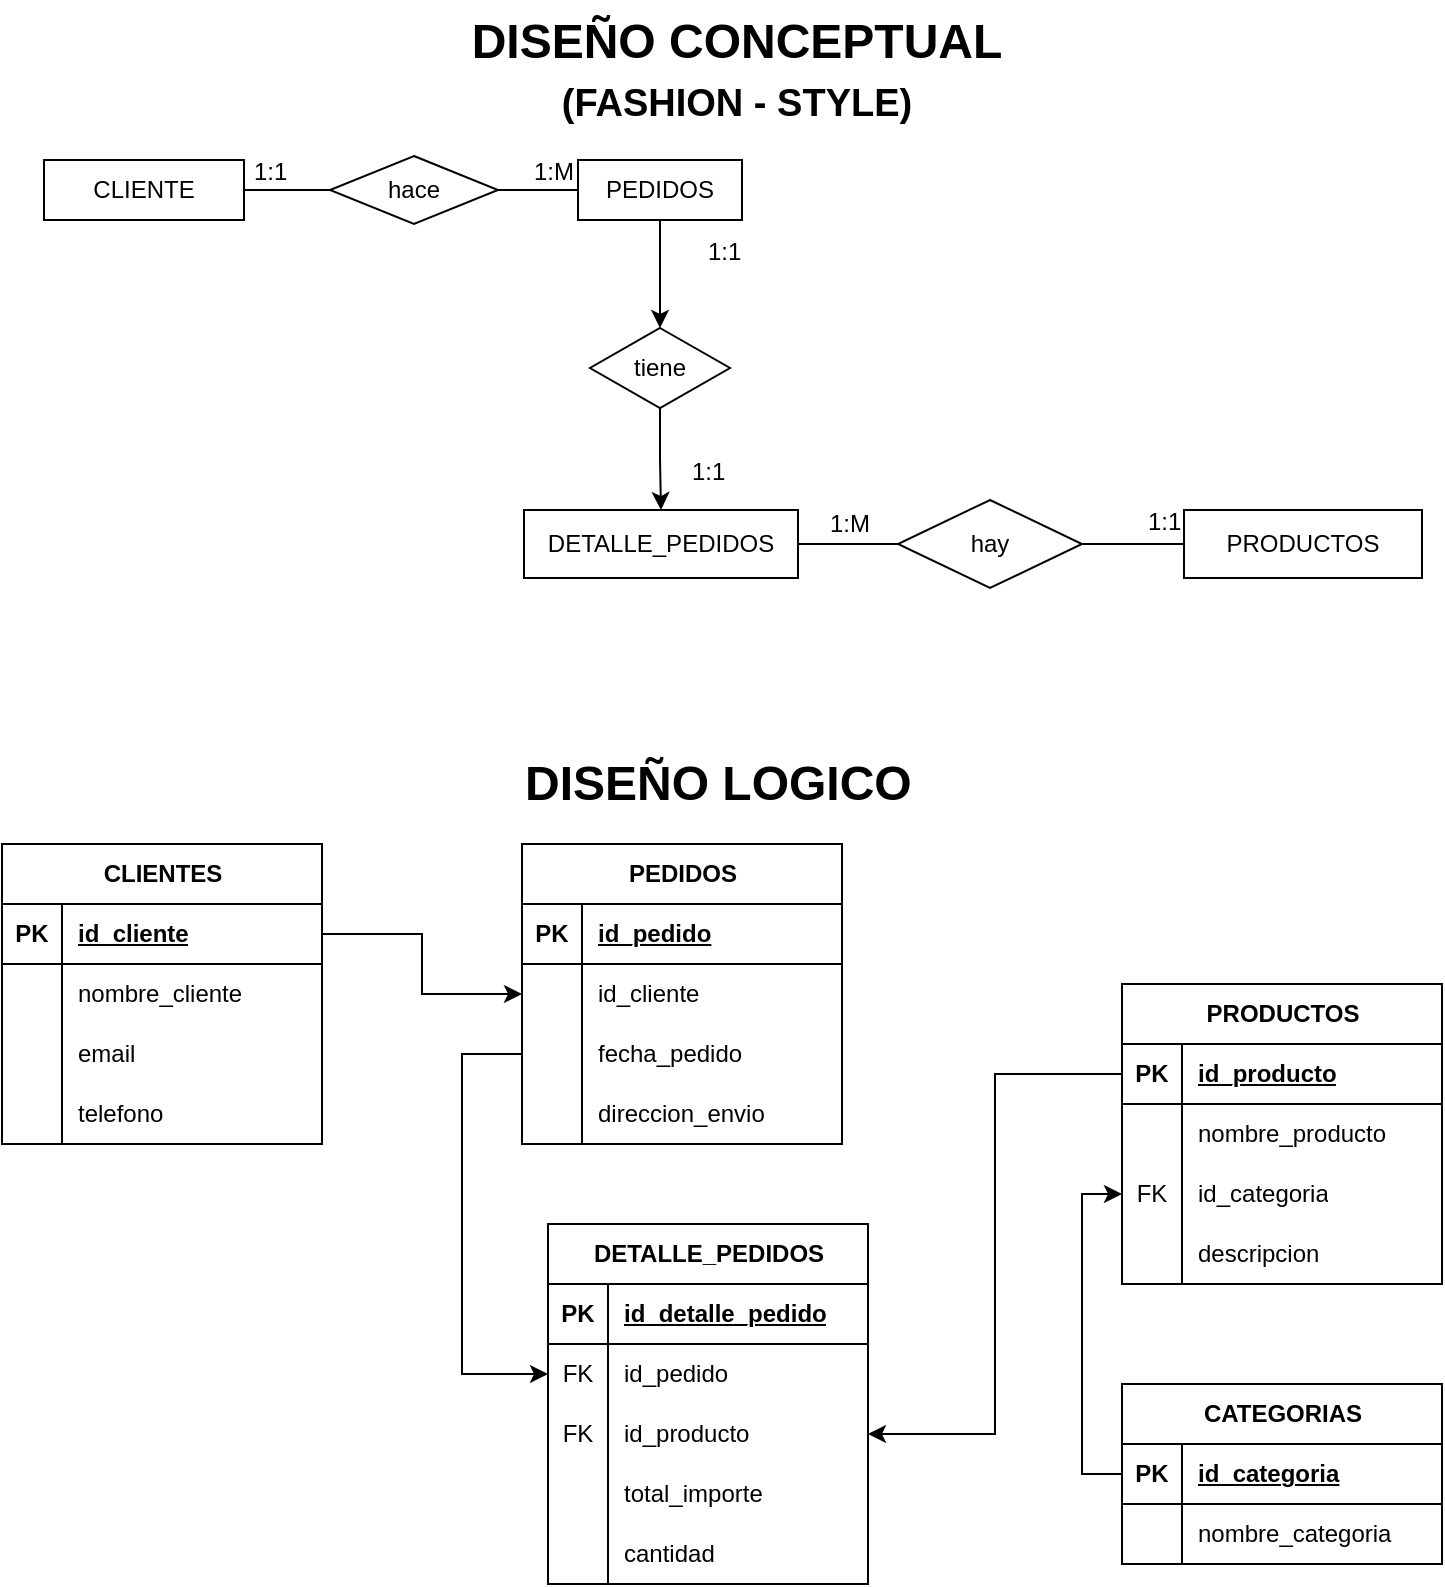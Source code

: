 <mxfile version="22.1.2" type="device">
  <diagram name="Página-1" id="K-dVmwbtRod-d93En4pR">
    <mxGraphModel dx="1036" dy="606" grid="1" gridSize="10" guides="1" tooltips="1" connect="1" arrows="1" fold="1" page="1" pageScale="1" pageWidth="827" pageHeight="1169" math="0" shadow="0">
      <root>
        <mxCell id="0" />
        <mxCell id="1" parent="0" />
        <mxCell id="k5RbDZ-e9wHqk4LvlFEf-1" value="PRODUCTOS" style="shape=table;startSize=30;container=1;collapsible=1;childLayout=tableLayout;fixedRows=1;rowLines=0;fontStyle=1;align=center;resizeLast=1;html=1;" parent="1" vertex="1">
          <mxGeometry x="570" y="546" width="160" height="150" as="geometry" />
        </mxCell>
        <mxCell id="k5RbDZ-e9wHqk4LvlFEf-2" value="" style="shape=tableRow;horizontal=0;startSize=0;swimlaneHead=0;swimlaneBody=0;fillColor=none;collapsible=0;dropTarget=0;points=[[0,0.5],[1,0.5]];portConstraint=eastwest;top=0;left=0;right=0;bottom=1;" parent="k5RbDZ-e9wHqk4LvlFEf-1" vertex="1">
          <mxGeometry y="30" width="160" height="30" as="geometry" />
        </mxCell>
        <mxCell id="k5RbDZ-e9wHqk4LvlFEf-3" value="PK" style="shape=partialRectangle;connectable=0;fillColor=none;top=0;left=0;bottom=0;right=0;fontStyle=1;overflow=hidden;whiteSpace=wrap;html=1;" parent="k5RbDZ-e9wHqk4LvlFEf-2" vertex="1">
          <mxGeometry width="30" height="30" as="geometry">
            <mxRectangle width="30" height="30" as="alternateBounds" />
          </mxGeometry>
        </mxCell>
        <mxCell id="k5RbDZ-e9wHqk4LvlFEf-4" value="id_producto" style="shape=partialRectangle;connectable=0;fillColor=none;top=0;left=0;bottom=0;right=0;align=left;spacingLeft=6;fontStyle=5;overflow=hidden;whiteSpace=wrap;html=1;" parent="k5RbDZ-e9wHqk4LvlFEf-2" vertex="1">
          <mxGeometry x="30" width="130" height="30" as="geometry">
            <mxRectangle width="130" height="30" as="alternateBounds" />
          </mxGeometry>
        </mxCell>
        <mxCell id="k5RbDZ-e9wHqk4LvlFEf-5" value="" style="shape=tableRow;horizontal=0;startSize=0;swimlaneHead=0;swimlaneBody=0;fillColor=none;collapsible=0;dropTarget=0;points=[[0,0.5],[1,0.5]];portConstraint=eastwest;top=0;left=0;right=0;bottom=0;" parent="k5RbDZ-e9wHqk4LvlFEf-1" vertex="1">
          <mxGeometry y="60" width="160" height="30" as="geometry" />
        </mxCell>
        <mxCell id="k5RbDZ-e9wHqk4LvlFEf-6" value="" style="shape=partialRectangle;connectable=0;fillColor=none;top=0;left=0;bottom=0;right=0;editable=1;overflow=hidden;whiteSpace=wrap;html=1;" parent="k5RbDZ-e9wHqk4LvlFEf-5" vertex="1">
          <mxGeometry width="30" height="30" as="geometry">
            <mxRectangle width="30" height="30" as="alternateBounds" />
          </mxGeometry>
        </mxCell>
        <mxCell id="k5RbDZ-e9wHqk4LvlFEf-7" value="nombre_producto" style="shape=partialRectangle;connectable=0;fillColor=none;top=0;left=0;bottom=0;right=0;align=left;spacingLeft=6;overflow=hidden;whiteSpace=wrap;html=1;" parent="k5RbDZ-e9wHqk4LvlFEf-5" vertex="1">
          <mxGeometry x="30" width="130" height="30" as="geometry">
            <mxRectangle width="130" height="30" as="alternateBounds" />
          </mxGeometry>
        </mxCell>
        <mxCell id="k5RbDZ-e9wHqk4LvlFEf-8" value="" style="shape=tableRow;horizontal=0;startSize=0;swimlaneHead=0;swimlaneBody=0;fillColor=none;collapsible=0;dropTarget=0;points=[[0,0.5],[1,0.5]];portConstraint=eastwest;top=0;left=0;right=0;bottom=0;" parent="k5RbDZ-e9wHqk4LvlFEf-1" vertex="1">
          <mxGeometry y="90" width="160" height="30" as="geometry" />
        </mxCell>
        <mxCell id="k5RbDZ-e9wHqk4LvlFEf-9" value="FK" style="shape=partialRectangle;connectable=0;fillColor=none;top=0;left=0;bottom=0;right=0;editable=1;overflow=hidden;whiteSpace=wrap;html=1;" parent="k5RbDZ-e9wHqk4LvlFEf-8" vertex="1">
          <mxGeometry width="30" height="30" as="geometry">
            <mxRectangle width="30" height="30" as="alternateBounds" />
          </mxGeometry>
        </mxCell>
        <mxCell id="k5RbDZ-e9wHqk4LvlFEf-10" value="id_categoria" style="shape=partialRectangle;connectable=0;fillColor=none;top=0;left=0;bottom=0;right=0;align=left;spacingLeft=6;overflow=hidden;whiteSpace=wrap;html=1;" parent="k5RbDZ-e9wHqk4LvlFEf-8" vertex="1">
          <mxGeometry x="30" width="130" height="30" as="geometry">
            <mxRectangle width="130" height="30" as="alternateBounds" />
          </mxGeometry>
        </mxCell>
        <mxCell id="k5RbDZ-e9wHqk4LvlFEf-11" value="" style="shape=tableRow;horizontal=0;startSize=0;swimlaneHead=0;swimlaneBody=0;fillColor=none;collapsible=0;dropTarget=0;points=[[0,0.5],[1,0.5]];portConstraint=eastwest;top=0;left=0;right=0;bottom=0;" parent="k5RbDZ-e9wHqk4LvlFEf-1" vertex="1">
          <mxGeometry y="120" width="160" height="30" as="geometry" />
        </mxCell>
        <mxCell id="k5RbDZ-e9wHqk4LvlFEf-12" value="" style="shape=partialRectangle;connectable=0;fillColor=none;top=0;left=0;bottom=0;right=0;editable=1;overflow=hidden;whiteSpace=wrap;html=1;" parent="k5RbDZ-e9wHqk4LvlFEf-11" vertex="1">
          <mxGeometry width="30" height="30" as="geometry">
            <mxRectangle width="30" height="30" as="alternateBounds" />
          </mxGeometry>
        </mxCell>
        <mxCell id="k5RbDZ-e9wHqk4LvlFEf-13" value="descripcion" style="shape=partialRectangle;connectable=0;fillColor=none;top=0;left=0;bottom=0;right=0;align=left;spacingLeft=6;overflow=hidden;whiteSpace=wrap;html=1;" parent="k5RbDZ-e9wHqk4LvlFEf-11" vertex="1">
          <mxGeometry x="30" width="130" height="30" as="geometry">
            <mxRectangle width="130" height="30" as="alternateBounds" />
          </mxGeometry>
        </mxCell>
        <mxCell id="k5RbDZ-e9wHqk4LvlFEf-20" value="DETALLE_PEDIDOS" style="shape=table;startSize=30;container=1;collapsible=1;childLayout=tableLayout;fixedRows=1;rowLines=0;fontStyle=1;align=center;resizeLast=1;html=1;" parent="1" vertex="1">
          <mxGeometry x="283" y="666" width="160" height="180" as="geometry" />
        </mxCell>
        <mxCell id="k5RbDZ-e9wHqk4LvlFEf-21" value="" style="shape=tableRow;horizontal=0;startSize=0;swimlaneHead=0;swimlaneBody=0;fillColor=none;collapsible=0;dropTarget=0;points=[[0,0.5],[1,0.5]];portConstraint=eastwest;top=0;left=0;right=0;bottom=1;" parent="k5RbDZ-e9wHqk4LvlFEf-20" vertex="1">
          <mxGeometry y="30" width="160" height="30" as="geometry" />
        </mxCell>
        <mxCell id="k5RbDZ-e9wHqk4LvlFEf-22" value="PK" style="shape=partialRectangle;connectable=0;fillColor=none;top=0;left=0;bottom=0;right=0;fontStyle=1;overflow=hidden;whiteSpace=wrap;html=1;" parent="k5RbDZ-e9wHqk4LvlFEf-21" vertex="1">
          <mxGeometry width="30" height="30" as="geometry">
            <mxRectangle width="30" height="30" as="alternateBounds" />
          </mxGeometry>
        </mxCell>
        <mxCell id="k5RbDZ-e9wHqk4LvlFEf-23" value="id_detalle_pedido" style="shape=partialRectangle;connectable=0;fillColor=none;top=0;left=0;bottom=0;right=0;align=left;spacingLeft=6;fontStyle=5;overflow=hidden;whiteSpace=wrap;html=1;" parent="k5RbDZ-e9wHqk4LvlFEf-21" vertex="1">
          <mxGeometry x="30" width="130" height="30" as="geometry">
            <mxRectangle width="130" height="30" as="alternateBounds" />
          </mxGeometry>
        </mxCell>
        <mxCell id="k5RbDZ-e9wHqk4LvlFEf-24" value="" style="shape=tableRow;horizontal=0;startSize=0;swimlaneHead=0;swimlaneBody=0;fillColor=none;collapsible=0;dropTarget=0;points=[[0,0.5],[1,0.5]];portConstraint=eastwest;top=0;left=0;right=0;bottom=0;" parent="k5RbDZ-e9wHqk4LvlFEf-20" vertex="1">
          <mxGeometry y="60" width="160" height="30" as="geometry" />
        </mxCell>
        <mxCell id="k5RbDZ-e9wHqk4LvlFEf-25" value="FK" style="shape=partialRectangle;connectable=0;fillColor=none;top=0;left=0;bottom=0;right=0;editable=1;overflow=hidden;whiteSpace=wrap;html=1;" parent="k5RbDZ-e9wHqk4LvlFEf-24" vertex="1">
          <mxGeometry width="30" height="30" as="geometry">
            <mxRectangle width="30" height="30" as="alternateBounds" />
          </mxGeometry>
        </mxCell>
        <mxCell id="k5RbDZ-e9wHqk4LvlFEf-26" value="id_pedido" style="shape=partialRectangle;connectable=0;fillColor=none;top=0;left=0;bottom=0;right=0;align=left;spacingLeft=6;overflow=hidden;whiteSpace=wrap;html=1;" parent="k5RbDZ-e9wHqk4LvlFEf-24" vertex="1">
          <mxGeometry x="30" width="130" height="30" as="geometry">
            <mxRectangle width="130" height="30" as="alternateBounds" />
          </mxGeometry>
        </mxCell>
        <mxCell id="k5RbDZ-e9wHqk4LvlFEf-27" value="" style="shape=tableRow;horizontal=0;startSize=0;swimlaneHead=0;swimlaneBody=0;fillColor=none;collapsible=0;dropTarget=0;points=[[0,0.5],[1,0.5]];portConstraint=eastwest;top=0;left=0;right=0;bottom=0;" parent="k5RbDZ-e9wHqk4LvlFEf-20" vertex="1">
          <mxGeometry y="90" width="160" height="30" as="geometry" />
        </mxCell>
        <mxCell id="k5RbDZ-e9wHqk4LvlFEf-28" value="FK" style="shape=partialRectangle;connectable=0;fillColor=none;top=0;left=0;bottom=0;right=0;editable=1;overflow=hidden;whiteSpace=wrap;html=1;" parent="k5RbDZ-e9wHqk4LvlFEf-27" vertex="1">
          <mxGeometry width="30" height="30" as="geometry">
            <mxRectangle width="30" height="30" as="alternateBounds" />
          </mxGeometry>
        </mxCell>
        <mxCell id="k5RbDZ-e9wHqk4LvlFEf-29" value="id_producto" style="shape=partialRectangle;connectable=0;fillColor=none;top=0;left=0;bottom=0;right=0;align=left;spacingLeft=6;overflow=hidden;whiteSpace=wrap;html=1;" parent="k5RbDZ-e9wHqk4LvlFEf-27" vertex="1">
          <mxGeometry x="30" width="130" height="30" as="geometry">
            <mxRectangle width="130" height="30" as="alternateBounds" />
          </mxGeometry>
        </mxCell>
        <mxCell id="k5RbDZ-e9wHqk4LvlFEf-30" value="" style="shape=tableRow;horizontal=0;startSize=0;swimlaneHead=0;swimlaneBody=0;fillColor=none;collapsible=0;dropTarget=0;points=[[0,0.5],[1,0.5]];portConstraint=eastwest;top=0;left=0;right=0;bottom=0;" parent="k5RbDZ-e9wHqk4LvlFEf-20" vertex="1">
          <mxGeometry y="120" width="160" height="30" as="geometry" />
        </mxCell>
        <mxCell id="k5RbDZ-e9wHqk4LvlFEf-31" value="" style="shape=partialRectangle;connectable=0;fillColor=none;top=0;left=0;bottom=0;right=0;editable=1;overflow=hidden;whiteSpace=wrap;html=1;" parent="k5RbDZ-e9wHqk4LvlFEf-30" vertex="1">
          <mxGeometry width="30" height="30" as="geometry">
            <mxRectangle width="30" height="30" as="alternateBounds" />
          </mxGeometry>
        </mxCell>
        <mxCell id="k5RbDZ-e9wHqk4LvlFEf-32" value="total_importe" style="shape=partialRectangle;connectable=0;fillColor=none;top=0;left=0;bottom=0;right=0;align=left;spacingLeft=6;overflow=hidden;whiteSpace=wrap;html=1;" parent="k5RbDZ-e9wHqk4LvlFEf-30" vertex="1">
          <mxGeometry x="30" width="130" height="30" as="geometry">
            <mxRectangle width="130" height="30" as="alternateBounds" />
          </mxGeometry>
        </mxCell>
        <mxCell id="k5RbDZ-e9wHqk4LvlFEf-33" value="" style="shape=tableRow;horizontal=0;startSize=0;swimlaneHead=0;swimlaneBody=0;fillColor=none;collapsible=0;dropTarget=0;points=[[0,0.5],[1,0.5]];portConstraint=eastwest;top=0;left=0;right=0;bottom=0;" parent="k5RbDZ-e9wHqk4LvlFEf-20" vertex="1">
          <mxGeometry y="150" width="160" height="30" as="geometry" />
        </mxCell>
        <mxCell id="k5RbDZ-e9wHqk4LvlFEf-34" value="" style="shape=partialRectangle;connectable=0;fillColor=none;top=0;left=0;bottom=0;right=0;editable=1;overflow=hidden;whiteSpace=wrap;html=1;" parent="k5RbDZ-e9wHqk4LvlFEf-33" vertex="1">
          <mxGeometry width="30" height="30" as="geometry">
            <mxRectangle width="30" height="30" as="alternateBounds" />
          </mxGeometry>
        </mxCell>
        <mxCell id="k5RbDZ-e9wHqk4LvlFEf-35" value="cantidad" style="shape=partialRectangle;connectable=0;fillColor=none;top=0;left=0;bottom=0;right=0;align=left;spacingLeft=6;overflow=hidden;whiteSpace=wrap;html=1;" parent="k5RbDZ-e9wHqk4LvlFEf-33" vertex="1">
          <mxGeometry x="30" width="130" height="30" as="geometry">
            <mxRectangle width="130" height="30" as="alternateBounds" />
          </mxGeometry>
        </mxCell>
        <mxCell id="k5RbDZ-e9wHqk4LvlFEf-36" value="PEDIDOS" style="shape=table;startSize=30;container=1;collapsible=1;childLayout=tableLayout;fixedRows=1;rowLines=0;fontStyle=1;align=center;resizeLast=1;html=1;" parent="1" vertex="1">
          <mxGeometry x="270" y="476" width="160" height="150" as="geometry" />
        </mxCell>
        <mxCell id="k5RbDZ-e9wHqk4LvlFEf-37" value="" style="shape=tableRow;horizontal=0;startSize=0;swimlaneHead=0;swimlaneBody=0;fillColor=none;collapsible=0;dropTarget=0;points=[[0,0.5],[1,0.5]];portConstraint=eastwest;top=0;left=0;right=0;bottom=1;" parent="k5RbDZ-e9wHqk4LvlFEf-36" vertex="1">
          <mxGeometry y="30" width="160" height="30" as="geometry" />
        </mxCell>
        <mxCell id="k5RbDZ-e9wHqk4LvlFEf-38" value="PK" style="shape=partialRectangle;connectable=0;fillColor=none;top=0;left=0;bottom=0;right=0;fontStyle=1;overflow=hidden;whiteSpace=wrap;html=1;" parent="k5RbDZ-e9wHqk4LvlFEf-37" vertex="1">
          <mxGeometry width="30" height="30" as="geometry">
            <mxRectangle width="30" height="30" as="alternateBounds" />
          </mxGeometry>
        </mxCell>
        <mxCell id="k5RbDZ-e9wHqk4LvlFEf-39" value="id_pedido" style="shape=partialRectangle;connectable=0;fillColor=none;top=0;left=0;bottom=0;right=0;align=left;spacingLeft=6;fontStyle=5;overflow=hidden;whiteSpace=wrap;html=1;" parent="k5RbDZ-e9wHqk4LvlFEf-37" vertex="1">
          <mxGeometry x="30" width="130" height="30" as="geometry">
            <mxRectangle width="130" height="30" as="alternateBounds" />
          </mxGeometry>
        </mxCell>
        <mxCell id="k5RbDZ-e9wHqk4LvlFEf-40" value="" style="shape=tableRow;horizontal=0;startSize=0;swimlaneHead=0;swimlaneBody=0;fillColor=none;collapsible=0;dropTarget=0;points=[[0,0.5],[1,0.5]];portConstraint=eastwest;top=0;left=0;right=0;bottom=0;" parent="k5RbDZ-e9wHqk4LvlFEf-36" vertex="1">
          <mxGeometry y="60" width="160" height="30" as="geometry" />
        </mxCell>
        <mxCell id="k5RbDZ-e9wHqk4LvlFEf-41" value="" style="shape=partialRectangle;connectable=0;fillColor=none;top=0;left=0;bottom=0;right=0;editable=1;overflow=hidden;whiteSpace=wrap;html=1;" parent="k5RbDZ-e9wHqk4LvlFEf-40" vertex="1">
          <mxGeometry width="30" height="30" as="geometry">
            <mxRectangle width="30" height="30" as="alternateBounds" />
          </mxGeometry>
        </mxCell>
        <mxCell id="k5RbDZ-e9wHqk4LvlFEf-42" value="id_cliente" style="shape=partialRectangle;connectable=0;fillColor=none;top=0;left=0;bottom=0;right=0;align=left;spacingLeft=6;overflow=hidden;whiteSpace=wrap;html=1;" parent="k5RbDZ-e9wHqk4LvlFEf-40" vertex="1">
          <mxGeometry x="30" width="130" height="30" as="geometry">
            <mxRectangle width="130" height="30" as="alternateBounds" />
          </mxGeometry>
        </mxCell>
        <mxCell id="k5RbDZ-e9wHqk4LvlFEf-43" value="" style="shape=tableRow;horizontal=0;startSize=0;swimlaneHead=0;swimlaneBody=0;fillColor=none;collapsible=0;dropTarget=0;points=[[0,0.5],[1,0.5]];portConstraint=eastwest;top=0;left=0;right=0;bottom=0;" parent="k5RbDZ-e9wHqk4LvlFEf-36" vertex="1">
          <mxGeometry y="90" width="160" height="30" as="geometry" />
        </mxCell>
        <mxCell id="k5RbDZ-e9wHqk4LvlFEf-44" value="" style="shape=partialRectangle;connectable=0;fillColor=none;top=0;left=0;bottom=0;right=0;editable=1;overflow=hidden;whiteSpace=wrap;html=1;" parent="k5RbDZ-e9wHqk4LvlFEf-43" vertex="1">
          <mxGeometry width="30" height="30" as="geometry">
            <mxRectangle width="30" height="30" as="alternateBounds" />
          </mxGeometry>
        </mxCell>
        <mxCell id="k5RbDZ-e9wHqk4LvlFEf-45" value="fecha_pedido" style="shape=partialRectangle;connectable=0;fillColor=none;top=0;left=0;bottom=0;right=0;align=left;spacingLeft=6;overflow=hidden;whiteSpace=wrap;html=1;" parent="k5RbDZ-e9wHqk4LvlFEf-43" vertex="1">
          <mxGeometry x="30" width="130" height="30" as="geometry">
            <mxRectangle width="130" height="30" as="alternateBounds" />
          </mxGeometry>
        </mxCell>
        <mxCell id="k5RbDZ-e9wHqk4LvlFEf-78" value="" style="shape=tableRow;horizontal=0;startSize=0;swimlaneHead=0;swimlaneBody=0;fillColor=none;collapsible=0;dropTarget=0;points=[[0,0.5],[1,0.5]];portConstraint=eastwest;top=0;left=0;right=0;bottom=0;" parent="k5RbDZ-e9wHqk4LvlFEf-36" vertex="1">
          <mxGeometry y="120" width="160" height="30" as="geometry" />
        </mxCell>
        <mxCell id="k5RbDZ-e9wHqk4LvlFEf-79" value="" style="shape=partialRectangle;connectable=0;fillColor=none;top=0;left=0;bottom=0;right=0;editable=1;overflow=hidden;whiteSpace=wrap;html=1;" parent="k5RbDZ-e9wHqk4LvlFEf-78" vertex="1">
          <mxGeometry width="30" height="30" as="geometry">
            <mxRectangle width="30" height="30" as="alternateBounds" />
          </mxGeometry>
        </mxCell>
        <mxCell id="k5RbDZ-e9wHqk4LvlFEf-80" value="direccion_envio" style="shape=partialRectangle;connectable=0;fillColor=none;top=0;left=0;bottom=0;right=0;align=left;spacingLeft=6;overflow=hidden;whiteSpace=wrap;html=1;" parent="k5RbDZ-e9wHqk4LvlFEf-78" vertex="1">
          <mxGeometry x="30" width="130" height="30" as="geometry">
            <mxRectangle width="130" height="30" as="alternateBounds" />
          </mxGeometry>
        </mxCell>
        <mxCell id="k5RbDZ-e9wHqk4LvlFEf-46" style="edgeStyle=orthogonalEdgeStyle;rounded=0;orthogonalLoop=1;jettySize=auto;html=1;entryX=0.5;entryY=0;entryDx=0;entryDy=0;" parent="1" source="k5RbDZ-e9wHqk4LvlFEf-47" target="k5RbDZ-e9wHqk4LvlFEf-56" edge="1">
          <mxGeometry relative="1" as="geometry" />
        </mxCell>
        <mxCell id="k5RbDZ-e9wHqk4LvlFEf-47" value="PEDIDOS" style="whiteSpace=wrap;html=1;align=center;" parent="1" vertex="1">
          <mxGeometry x="298" y="134" width="82" height="30" as="geometry" />
        </mxCell>
        <mxCell id="k5RbDZ-e9wHqk4LvlFEf-48" value="DETALLE_PEDIDOS" style="whiteSpace=wrap;html=1;align=center;" parent="1" vertex="1">
          <mxGeometry x="271" y="309" width="137" height="34" as="geometry" />
        </mxCell>
        <mxCell id="k5RbDZ-e9wHqk4LvlFEf-49" style="edgeStyle=orthogonalEdgeStyle;rounded=0;orthogonalLoop=1;jettySize=auto;html=1;exitX=0;exitY=0.5;exitDx=0;exitDy=0;entryX=1;entryY=0.5;entryDx=0;entryDy=0;endArrow=none;endFill=0;" parent="1" source="k5RbDZ-e9wHqk4LvlFEf-50" target="k5RbDZ-e9wHqk4LvlFEf-52" edge="1">
          <mxGeometry relative="1" as="geometry" />
        </mxCell>
        <mxCell id="k5RbDZ-e9wHqk4LvlFEf-50" value="PRODUCTOS" style="whiteSpace=wrap;html=1;align=center;" parent="1" vertex="1">
          <mxGeometry x="601" y="309" width="119" height="34" as="geometry" />
        </mxCell>
        <mxCell id="k5RbDZ-e9wHqk4LvlFEf-51" style="edgeStyle=orthogonalEdgeStyle;rounded=0;orthogonalLoop=1;jettySize=auto;html=1;entryX=1;entryY=0.5;entryDx=0;entryDy=0;endArrow=none;endFill=0;" parent="1" source="k5RbDZ-e9wHqk4LvlFEf-52" target="k5RbDZ-e9wHqk4LvlFEf-48" edge="1">
          <mxGeometry relative="1" as="geometry" />
        </mxCell>
        <mxCell id="k5RbDZ-e9wHqk4LvlFEf-52" value="hay" style="shape=rhombus;perimeter=rhombusPerimeter;whiteSpace=wrap;html=1;align=center;" parent="1" vertex="1">
          <mxGeometry x="458" y="304" width="92" height="44" as="geometry" />
        </mxCell>
        <mxCell id="k5RbDZ-e9wHqk4LvlFEf-53" value="1:1" style="text;strokeColor=none;fillColor=none;spacingLeft=4;spacingRight=4;overflow=hidden;rotatable=0;points=[[0,0.5],[1,0.5]];portConstraint=eastwest;fontSize=12;whiteSpace=wrap;html=1;" parent="1" vertex="1">
          <mxGeometry x="577" y="301" width="40" height="30" as="geometry" />
        </mxCell>
        <mxCell id="k5RbDZ-e9wHqk4LvlFEf-54" value="1:M" style="text;strokeColor=none;fillColor=none;spacingLeft=4;spacingRight=4;overflow=hidden;rotatable=0;points=[[0,0.5],[1,0.5]];portConstraint=eastwest;fontSize=12;whiteSpace=wrap;html=1;" parent="1" vertex="1">
          <mxGeometry x="418" y="302" width="40" height="30" as="geometry" />
        </mxCell>
        <mxCell id="k5RbDZ-e9wHqk4LvlFEf-55" style="edgeStyle=orthogonalEdgeStyle;rounded=0;orthogonalLoop=1;jettySize=auto;html=1;" parent="1" source="k5RbDZ-e9wHqk4LvlFEf-56" target="k5RbDZ-e9wHqk4LvlFEf-48" edge="1">
          <mxGeometry relative="1" as="geometry" />
        </mxCell>
        <mxCell id="k5RbDZ-e9wHqk4LvlFEf-56" value="tiene" style="shape=rhombus;perimeter=rhombusPerimeter;whiteSpace=wrap;html=1;align=center;" parent="1" vertex="1">
          <mxGeometry x="304" y="218" width="70" height="40" as="geometry" />
        </mxCell>
        <mxCell id="k5RbDZ-e9wHqk4LvlFEf-57" value="1:1" style="text;strokeColor=none;fillColor=none;spacingLeft=4;spacingRight=4;overflow=hidden;rotatable=0;points=[[0,0.5],[1,0.5]];portConstraint=eastwest;fontSize=12;whiteSpace=wrap;html=1;" parent="1" vertex="1">
          <mxGeometry x="349" y="276" width="40" height="30" as="geometry" />
        </mxCell>
        <mxCell id="k5RbDZ-e9wHqk4LvlFEf-58" value="1:1" style="text;strokeColor=none;fillColor=none;spacingLeft=4;spacingRight=4;overflow=hidden;rotatable=0;points=[[0,0.5],[1,0.5]];portConstraint=eastwest;fontSize=12;whiteSpace=wrap;html=1;" parent="1" vertex="1">
          <mxGeometry x="357" y="166" width="40" height="30" as="geometry" />
        </mxCell>
        <mxCell id="k5RbDZ-e9wHqk4LvlFEf-60" style="edgeStyle=orthogonalEdgeStyle;rounded=0;orthogonalLoop=1;jettySize=auto;html=1;entryX=1;entryY=0.5;entryDx=0;entryDy=0;" parent="1" source="k5RbDZ-e9wHqk4LvlFEf-2" target="k5RbDZ-e9wHqk4LvlFEf-27" edge="1">
          <mxGeometry relative="1" as="geometry" />
        </mxCell>
        <mxCell id="k5RbDZ-e9wHqk4LvlFEf-63" style="edgeStyle=orthogonalEdgeStyle;rounded=0;orthogonalLoop=1;jettySize=auto;html=1;entryX=0;entryY=0.5;entryDx=0;entryDy=0;endArrow=none;endFill=0;" parent="1" source="k5RbDZ-e9wHqk4LvlFEf-61" target="k5RbDZ-e9wHqk4LvlFEf-62" edge="1">
          <mxGeometry relative="1" as="geometry" />
        </mxCell>
        <mxCell id="k5RbDZ-e9wHqk4LvlFEf-61" value="CLIENTE" style="whiteSpace=wrap;html=1;align=center;" parent="1" vertex="1">
          <mxGeometry x="31" y="134" width="100" height="30" as="geometry" />
        </mxCell>
        <mxCell id="k5RbDZ-e9wHqk4LvlFEf-64" style="edgeStyle=orthogonalEdgeStyle;rounded=0;orthogonalLoop=1;jettySize=auto;html=1;entryX=0;entryY=0.5;entryDx=0;entryDy=0;endArrow=none;endFill=0;" parent="1" source="k5RbDZ-e9wHqk4LvlFEf-62" target="k5RbDZ-e9wHqk4LvlFEf-47" edge="1">
          <mxGeometry relative="1" as="geometry" />
        </mxCell>
        <mxCell id="k5RbDZ-e9wHqk4LvlFEf-62" value="hace" style="shape=rhombus;perimeter=rhombusPerimeter;whiteSpace=wrap;html=1;align=center;" parent="1" vertex="1">
          <mxGeometry x="174" y="132" width="84" height="34" as="geometry" />
        </mxCell>
        <mxCell id="k5RbDZ-e9wHqk4LvlFEf-65" value="CLIENTES" style="shape=table;startSize=30;container=1;collapsible=1;childLayout=tableLayout;fixedRows=1;rowLines=0;fontStyle=1;align=center;resizeLast=1;html=1;" parent="1" vertex="1">
          <mxGeometry x="10" y="476" width="160" height="150" as="geometry" />
        </mxCell>
        <mxCell id="k5RbDZ-e9wHqk4LvlFEf-66" value="" style="shape=tableRow;horizontal=0;startSize=0;swimlaneHead=0;swimlaneBody=0;fillColor=none;collapsible=0;dropTarget=0;points=[[0,0.5],[1,0.5]];portConstraint=eastwest;top=0;left=0;right=0;bottom=1;" parent="k5RbDZ-e9wHqk4LvlFEf-65" vertex="1">
          <mxGeometry y="30" width="160" height="30" as="geometry" />
        </mxCell>
        <mxCell id="k5RbDZ-e9wHqk4LvlFEf-67" value="PK" style="shape=partialRectangle;connectable=0;fillColor=none;top=0;left=0;bottom=0;right=0;fontStyle=1;overflow=hidden;whiteSpace=wrap;html=1;" parent="k5RbDZ-e9wHqk4LvlFEf-66" vertex="1">
          <mxGeometry width="30" height="30" as="geometry">
            <mxRectangle width="30" height="30" as="alternateBounds" />
          </mxGeometry>
        </mxCell>
        <mxCell id="k5RbDZ-e9wHqk4LvlFEf-68" value="id_cliente" style="shape=partialRectangle;connectable=0;fillColor=none;top=0;left=0;bottom=0;right=0;align=left;spacingLeft=6;fontStyle=5;overflow=hidden;whiteSpace=wrap;html=1;" parent="k5RbDZ-e9wHqk4LvlFEf-66" vertex="1">
          <mxGeometry x="30" width="130" height="30" as="geometry">
            <mxRectangle width="130" height="30" as="alternateBounds" />
          </mxGeometry>
        </mxCell>
        <mxCell id="k5RbDZ-e9wHqk4LvlFEf-69" value="" style="shape=tableRow;horizontal=0;startSize=0;swimlaneHead=0;swimlaneBody=0;fillColor=none;collapsible=0;dropTarget=0;points=[[0,0.5],[1,0.5]];portConstraint=eastwest;top=0;left=0;right=0;bottom=0;" parent="k5RbDZ-e9wHqk4LvlFEf-65" vertex="1">
          <mxGeometry y="60" width="160" height="30" as="geometry" />
        </mxCell>
        <mxCell id="k5RbDZ-e9wHqk4LvlFEf-70" value="" style="shape=partialRectangle;connectable=0;fillColor=none;top=0;left=0;bottom=0;right=0;editable=1;overflow=hidden;whiteSpace=wrap;html=1;" parent="k5RbDZ-e9wHqk4LvlFEf-69" vertex="1">
          <mxGeometry width="30" height="30" as="geometry">
            <mxRectangle width="30" height="30" as="alternateBounds" />
          </mxGeometry>
        </mxCell>
        <mxCell id="k5RbDZ-e9wHqk4LvlFEf-71" value="nombre_cliente" style="shape=partialRectangle;connectable=0;fillColor=none;top=0;left=0;bottom=0;right=0;align=left;spacingLeft=6;overflow=hidden;whiteSpace=wrap;html=1;" parent="k5RbDZ-e9wHqk4LvlFEf-69" vertex="1">
          <mxGeometry x="30" width="130" height="30" as="geometry">
            <mxRectangle width="130" height="30" as="alternateBounds" />
          </mxGeometry>
        </mxCell>
        <mxCell id="k5RbDZ-e9wHqk4LvlFEf-72" value="" style="shape=tableRow;horizontal=0;startSize=0;swimlaneHead=0;swimlaneBody=0;fillColor=none;collapsible=0;dropTarget=0;points=[[0,0.5],[1,0.5]];portConstraint=eastwest;top=0;left=0;right=0;bottom=0;" parent="k5RbDZ-e9wHqk4LvlFEf-65" vertex="1">
          <mxGeometry y="90" width="160" height="30" as="geometry" />
        </mxCell>
        <mxCell id="k5RbDZ-e9wHqk4LvlFEf-73" value="" style="shape=partialRectangle;connectable=0;fillColor=none;top=0;left=0;bottom=0;right=0;editable=1;overflow=hidden;whiteSpace=wrap;html=1;" parent="k5RbDZ-e9wHqk4LvlFEf-72" vertex="1">
          <mxGeometry width="30" height="30" as="geometry">
            <mxRectangle width="30" height="30" as="alternateBounds" />
          </mxGeometry>
        </mxCell>
        <mxCell id="k5RbDZ-e9wHqk4LvlFEf-74" value="email" style="shape=partialRectangle;connectable=0;fillColor=none;top=0;left=0;bottom=0;right=0;align=left;spacingLeft=6;overflow=hidden;whiteSpace=wrap;html=1;" parent="k5RbDZ-e9wHqk4LvlFEf-72" vertex="1">
          <mxGeometry x="30" width="130" height="30" as="geometry">
            <mxRectangle width="130" height="30" as="alternateBounds" />
          </mxGeometry>
        </mxCell>
        <mxCell id="k5RbDZ-e9wHqk4LvlFEf-75" value="" style="shape=tableRow;horizontal=0;startSize=0;swimlaneHead=0;swimlaneBody=0;fillColor=none;collapsible=0;dropTarget=0;points=[[0,0.5],[1,0.5]];portConstraint=eastwest;top=0;left=0;right=0;bottom=0;" parent="k5RbDZ-e9wHqk4LvlFEf-65" vertex="1">
          <mxGeometry y="120" width="160" height="30" as="geometry" />
        </mxCell>
        <mxCell id="k5RbDZ-e9wHqk4LvlFEf-76" value="" style="shape=partialRectangle;connectable=0;fillColor=none;top=0;left=0;bottom=0;right=0;editable=1;overflow=hidden;whiteSpace=wrap;html=1;" parent="k5RbDZ-e9wHqk4LvlFEf-75" vertex="1">
          <mxGeometry width="30" height="30" as="geometry">
            <mxRectangle width="30" height="30" as="alternateBounds" />
          </mxGeometry>
        </mxCell>
        <mxCell id="k5RbDZ-e9wHqk4LvlFEf-77" value="telefono" style="shape=partialRectangle;connectable=0;fillColor=none;top=0;left=0;bottom=0;right=0;align=left;spacingLeft=6;overflow=hidden;whiteSpace=wrap;html=1;" parent="k5RbDZ-e9wHqk4LvlFEf-75" vertex="1">
          <mxGeometry x="30" width="130" height="30" as="geometry">
            <mxRectangle width="130" height="30" as="alternateBounds" />
          </mxGeometry>
        </mxCell>
        <mxCell id="k5RbDZ-e9wHqk4LvlFEf-100" style="edgeStyle=orthogonalEdgeStyle;rounded=0;orthogonalLoop=1;jettySize=auto;html=1;entryX=0;entryY=0.5;entryDx=0;entryDy=0;exitX=0;exitY=0.5;exitDx=0;exitDy=0;" parent="1" source="k5RbDZ-e9wHqk4LvlFEf-87" target="k5RbDZ-e9wHqk4LvlFEf-8" edge="1">
          <mxGeometry relative="1" as="geometry" />
        </mxCell>
        <mxCell id="k5RbDZ-e9wHqk4LvlFEf-86" value="CATEGORIAS" style="shape=table;startSize=30;container=1;collapsible=1;childLayout=tableLayout;fixedRows=1;rowLines=0;fontStyle=1;align=center;resizeLast=1;html=1;" parent="1" vertex="1">
          <mxGeometry x="570" y="746" width="160" height="90" as="geometry" />
        </mxCell>
        <mxCell id="k5RbDZ-e9wHqk4LvlFEf-87" value="" style="shape=tableRow;horizontal=0;startSize=0;swimlaneHead=0;swimlaneBody=0;fillColor=none;collapsible=0;dropTarget=0;points=[[0,0.5],[1,0.5]];portConstraint=eastwest;top=0;left=0;right=0;bottom=1;" parent="k5RbDZ-e9wHqk4LvlFEf-86" vertex="1">
          <mxGeometry y="30" width="160" height="30" as="geometry" />
        </mxCell>
        <mxCell id="k5RbDZ-e9wHqk4LvlFEf-88" value="PK" style="shape=partialRectangle;connectable=0;fillColor=none;top=0;left=0;bottom=0;right=0;fontStyle=1;overflow=hidden;whiteSpace=wrap;html=1;" parent="k5RbDZ-e9wHqk4LvlFEf-87" vertex="1">
          <mxGeometry width="30" height="30" as="geometry">
            <mxRectangle width="30" height="30" as="alternateBounds" />
          </mxGeometry>
        </mxCell>
        <mxCell id="k5RbDZ-e9wHqk4LvlFEf-89" value="id_categoria" style="shape=partialRectangle;connectable=0;fillColor=none;top=0;left=0;bottom=0;right=0;align=left;spacingLeft=6;fontStyle=5;overflow=hidden;whiteSpace=wrap;html=1;" parent="k5RbDZ-e9wHqk4LvlFEf-87" vertex="1">
          <mxGeometry x="30" width="130" height="30" as="geometry">
            <mxRectangle width="130" height="30" as="alternateBounds" />
          </mxGeometry>
        </mxCell>
        <mxCell id="k5RbDZ-e9wHqk4LvlFEf-90" value="" style="shape=tableRow;horizontal=0;startSize=0;swimlaneHead=0;swimlaneBody=0;fillColor=none;collapsible=0;dropTarget=0;points=[[0,0.5],[1,0.5]];portConstraint=eastwest;top=0;left=0;right=0;bottom=0;" parent="k5RbDZ-e9wHqk4LvlFEf-86" vertex="1">
          <mxGeometry y="60" width="160" height="30" as="geometry" />
        </mxCell>
        <mxCell id="k5RbDZ-e9wHqk4LvlFEf-91" value="" style="shape=partialRectangle;connectable=0;fillColor=none;top=0;left=0;bottom=0;right=0;editable=1;overflow=hidden;whiteSpace=wrap;html=1;" parent="k5RbDZ-e9wHqk4LvlFEf-90" vertex="1">
          <mxGeometry width="30" height="30" as="geometry">
            <mxRectangle width="30" height="30" as="alternateBounds" />
          </mxGeometry>
        </mxCell>
        <mxCell id="k5RbDZ-e9wHqk4LvlFEf-92" value="nombre_categoria" style="shape=partialRectangle;connectable=0;fillColor=none;top=0;left=0;bottom=0;right=0;align=left;spacingLeft=6;overflow=hidden;whiteSpace=wrap;html=1;" parent="k5RbDZ-e9wHqk4LvlFEf-90" vertex="1">
          <mxGeometry x="30" width="130" height="30" as="geometry">
            <mxRectangle width="130" height="30" as="alternateBounds" />
          </mxGeometry>
        </mxCell>
        <mxCell id="k5RbDZ-e9wHqk4LvlFEf-103" style="edgeStyle=orthogonalEdgeStyle;rounded=0;orthogonalLoop=1;jettySize=auto;html=1;exitX=1;exitY=0.5;exitDx=0;exitDy=0;entryX=0;entryY=0.5;entryDx=0;entryDy=0;" parent="1" source="k5RbDZ-e9wHqk4LvlFEf-66" target="k5RbDZ-e9wHqk4LvlFEf-40" edge="1">
          <mxGeometry relative="1" as="geometry" />
        </mxCell>
        <mxCell id="k5RbDZ-e9wHqk4LvlFEf-104" style="edgeStyle=orthogonalEdgeStyle;rounded=0;orthogonalLoop=1;jettySize=auto;html=1;entryX=0;entryY=0.5;entryDx=0;entryDy=0;exitX=0;exitY=0.5;exitDx=0;exitDy=0;" parent="1" source="k5RbDZ-e9wHqk4LvlFEf-43" target="k5RbDZ-e9wHqk4LvlFEf-24" edge="1">
          <mxGeometry relative="1" as="geometry">
            <Array as="points">
              <mxPoint x="240" y="581" />
              <mxPoint x="240" y="741" />
            </Array>
          </mxGeometry>
        </mxCell>
        <mxCell id="k5RbDZ-e9wHqk4LvlFEf-105" value="1:M" style="text;strokeColor=none;fillColor=none;spacingLeft=4;spacingRight=4;overflow=hidden;rotatable=0;points=[[0,0.5],[1,0.5]];portConstraint=eastwest;fontSize=12;whiteSpace=wrap;html=1;" parent="1" vertex="1">
          <mxGeometry x="270" y="126" width="40" height="30" as="geometry" />
        </mxCell>
        <mxCell id="k5RbDZ-e9wHqk4LvlFEf-106" value="1:1" style="text;strokeColor=none;fillColor=none;spacingLeft=4;spacingRight=4;overflow=hidden;rotatable=0;points=[[0,0.5],[1,0.5]];portConstraint=eastwest;fontSize=12;whiteSpace=wrap;html=1;" parent="1" vertex="1">
          <mxGeometry x="130" y="126" width="40" height="30" as="geometry" />
        </mxCell>
        <mxCell id="GTbcX-CYO26BDXIw48T5-1" value="&lt;h1 style=&quot;margin-top: 0px;&quot;&gt;DISEÑO CONCEPTUAL &lt;font style=&quot;font-size: 19px;&quot;&gt;(FASHION - STYLE)&lt;/font&gt;&lt;/h1&gt;" style="text;html=1;whiteSpace=wrap;overflow=hidden;rounded=0;align=center;" vertex="1" parent="1">
          <mxGeometry x="217.5" y="54" width="319" height="60" as="geometry" />
        </mxCell>
        <mxCell id="GTbcX-CYO26BDXIw48T5-2" value="&lt;h1 style=&quot;margin-top: 0px;&quot;&gt;&lt;font style=&quot;font-size: 24px;&quot;&gt;DISEÑO LOGICO&amp;nbsp;&lt;/font&gt;&lt;/h1&gt;&lt;h1 style=&quot;margin-top: 0px;&quot;&gt;&lt;br&gt;&lt;/h1&gt;" style="text;html=1;whiteSpace=wrap;overflow=hidden;rounded=0;align=center;" vertex="1" parent="1">
          <mxGeometry x="214.5" y="425" width="312.5" height="50" as="geometry" />
        </mxCell>
      </root>
    </mxGraphModel>
  </diagram>
</mxfile>
